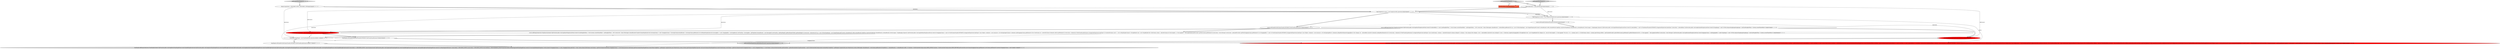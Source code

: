 digraph {
18 [style = filled, label = "source.addDragListener(new DragSourceListener(){@Override public void dragStart(DragSourceEvent event){if (lastDragEndTime > 0 && System.currentTimeMillis() - lastDragEndTime < 100) {event.doit = false}{Rectangle columnBoundsif (headerColumnDragStarted && hoveringColumn != null) {draggingColumn = hoveringColumncolumnBounds = hoveringColumn.getBounds()}if (rowHeaderDragStarted && hoveringRow != null) {draggingRow = hoveringRowint rowFromTop = hoveringRow - getTopIndex()columnBounds = new Rectangle(0,rowFromTop * getItemHeight(),getRowHeaderWidth(),getItemHeight())}{event.doit = falsereturn}GC gc = new GC(this)dragImage = new Image(Display.getCurrent(),columnBounds.width,columnBounds.height)gc.copyArea(dragImage,columnBounds.x,columnBounds.y)event.image = dragImagegc.dispose()}}@Override public void dragSetData(DragSourceEvent event){if (draggingColumn != null) {if (GridColumnTransfer.INSTANCE.isSupportedType(event.dataType)) {List<Object> elements = new ArrayList<>()if (isDragSingleColumn()) {elements.add(draggingColumn.getElement())}{for (GridColumn col : selectedColumns){elements.add(col.getElement())}}event.data = elements}if (TextTransfer.getInstance().isSupportedType(event.dataType)) {if (selectedColumns.size() > 1 && !isDragSingleColumn()) {StringBuilder text = new StringBuilder()for (GridColumn column : selectedColumns){if (text.length() > 0) text.append(\", \")text.append(getLabelProvider().getText(column.getElement()))}event.data = text.toString()}{event.data = getLabelProvider().getText(draggingColumn.getElement())}}}if (draggingRow != null) {if (GridColumnTransfer.INSTANCE.isSupportedType(event.dataType)) {List<Object> elements = new ArrayList<>()if (isDragSingleRow()) {elements.add(getRowElement(draggingRow))}{for (Integer row : selectedRows.keySet()){elements.add(getRowElement(row))}}event.data = elements}if (TextTransfer.getInstance().isSupportedType(event.dataType)) {List<GridColumn> columns = selectedColumnsif (columns.isEmpty()) {columns = this.columns}Set<Integer> rows = selectedRows.keySet()if (rows.isEmpty()) {rows = Collections.singleton(draggingRow)}StringBuilder text = new StringBuilder()for (Integer row : rows){if (text.length() > 0) text.append(\"\")for (int i = 0 i < columns.size() i++){GridColumn column = columns.get(i)String cellText = getContentProvider().getCellText(column.getElement(),getRowElement(row))if (i > 0) text.append(\", \")text.append(cellText)}}event.data = text.toString()}}}@Override public void dragFinished(DragSourceEvent event){draggingColumn = nulldraggingRow = nullif (dragImage != null) {UIUtils.dispose(dragImage)dragImage = null}lastDragEndTime = System.currentTimeMillis()}})@@@6@@@['0', '0', '1']", fillcolor = white, shape = ellipse image = "AAA0AAABBB3BBB"];
2 [style = filled, label = "final DragSource source = new DragSource(this,operations)@@@4@@@['1', '1', '1']", fillcolor = white, shape = ellipse image = "AAA0AAABBB1BBB"];
17 [style = filled, label = "source.setTransfer(GridColumnTransfer.INSTANCE,TextTransfer.getInstance())@@@5@@@['0', '0', '1']", fillcolor = white, shape = ellipse image = "AAA0AAABBB3BBB"];
7 [style = filled, label = "DropTarget dropTarget = new DropTarget(dndControl,operations)@@@39@@@['1', '0', '0']", fillcolor = red, shape = ellipse image = "AAA1AAABBB1BBB"];
19 [style = filled, label = "dropTarget.setTransfer(GridColumnTransfer.INSTANCE,TextTransfer.getInstance())@@@113@@@['0', '0', '1']", fillcolor = white, shape = ellipse image = "AAA0AAABBB3BBB"];
12 [style = filled, label = "addControlDropTarget(dndControl,operations)@@@39@@@['0', '1', '0']", fillcolor = red, shape = ellipse image = "AAA1AAABBB2BBB"];
6 [style = filled, label = "source.addDragListener(new DragSourceListener(){@Override public void dragStart(DragSourceEvent event){if (selectedItem == null || lastDragEndTime > 0 && System.currentTimeMillis() - lastDragEndTime < 100) {event.doit = false}{Rectangle columnBounds = selectedItem.getBounds()GC gc = new GC(this)dragImage = new Image(Display.getCurrent(),columnBounds.width,columnBounds.height)gc.copyArea(dragImage,columnBounds.x,columnBounds.y)event.image = dragImagegc.dispose()}}@Override public void dragSetData(DragSourceEvent event){if (selectedItem != null) {if (DashboardTransfer.INSTANCE.isSupportedType(event.dataType)) {event.data = selectedItem}}}@Override public void dragFinished(DragSourceEvent event){if (dragImage != null) {UIUtils.dispose(dragImage)dragImage = null}lastDragEndTime = System.currentTimeMillis()}})@@@7@@@['1', '1', '0']", fillcolor = white, shape = ellipse image = "AAA0AAABBB1BBB"];
0 [style = filled, label = "final DragSource source = new DragSource(dndControl,operations)@@@5@@@['1', '1', '0']", fillcolor = white, shape = ellipse image = "AAA0AAABBB1BBB"];
9 [style = filled, label = "addDragAndDropSupport['1', '0', '0']", fillcolor = lightgray, shape = diamond image = "AAA0AAABBB1BBB"];
16 [style = filled, label = "dropTarget.addDropListener(new DropTargetListener(){@Override public void dragEnter(DropTargetEvent event){handleDragEvent(event)}@Override public void dragLeave(DropTargetEvent event){handleDragEvent(event)}@Override public void dragOperationChanged(DropTargetEvent event){handleDragEvent(event)}@Override public void dragOver(DropTargetEvent event){handleDragEvent(event)}@Override public void drop(DropTargetEvent event){handleDragEvent(event)if (event.detail == DND.DROP_MOVE) {moveColumns(event)}}@Override public void dropAccept(DropTargetEvent event){handleDragEvent(event)}private void handleDragEvent(DropTargetEvent event){if (!isDropSupported(event)) {event.detail = DND.DROP_NONE}{event.detail = DND.DROP_MOVE}event.feedback = DND.FEEDBACK_SELECT}private boolean isDropSupported(DropTargetEvent event){if (!hoveringOnHeaderDragArea) {return false}if (draggingColumn == null || draggingColumn.getGrid() != this) {return false}GridColumn overColumn = getOverColumn(event)return draggingColumn != overColumn}private GridColumn getOverColumn(DropTargetEvent event){Point dragPoint = getDisplay().map(null,this,new Point(event.x,event.y))return getColumn(dragPoint)}private void moveColumns(DropTargetEvent event){GridColumn overColumn = getOverColumn(event)if (draggingColumn == null || draggingColumn == overColumn) {return}IGridController gridController = getGridController()if (gridController != null) {IGridController.DropLocation locationPoint dropPoint = getDisplay().map(null,this,new Point(event.x,event.y))Rectangle columnBounds = overColumn.getBounds()if (dropPoint.x > columnBounds.x + columnBounds.width / 2) {location = IGridController.DropLocation.DROP_AFTER}{location = IGridController.DropLocation.DROP_BEFORE}gridController.moveColumn(draggingColumn.getElement(),overColumn.getElement(),location)}draggingColumn = null}})@@@114@@@['0', '0', '1']", fillcolor = lightgray, shape = ellipse image = "AAA0AAABBB3BBB"];
1 [style = filled, label = "Label dndControl = item.getTitleLabel()@@@3@@@['1', '1', '0']", fillcolor = white, shape = ellipse image = "AAA0AAABBB1BBB"];
11 [style = filled, label = "addDragAndDropSupport['0', '1', '0']", fillcolor = lightgray, shape = diamond image = "AAA0AAABBB2BBB"];
13 [style = filled, label = "DropTarget dropTarget = new DropTarget(this,operations)@@@112@@@['0', '0', '1']", fillcolor = white, shape = ellipse image = "AAA0AAABBB3BBB"];
8 [style = filled, label = "dropTarget.addDropListener(new DropTargetListener(){@Override public void dragEnter(DropTargetEvent event){handleDragEvent(event)}@Override public void dragLeave(DropTargetEvent event){handleDragEvent(event)}@Override public void dragOperationChanged(DropTargetEvent event){handleDragEvent(event)}@Override public void dragOver(DropTargetEvent event){handleDragEvent(event)}@Override public void drop(DropTargetEvent event){handleDragEvent(event)if (event.detail == DND.DROP_MOVE) {moveDashboard(event)}}@Override public void dropAccept(DropTargetEvent event){handleDragEvent(event)}private void handleDragEvent(DropTargetEvent event){if (!isDropSupported(event)) {event.detail = DND.DROP_NONE}{event.detail = DND.DROP_MOVE}event.feedback = DND.FEEDBACK_SELECT}private boolean isDropSupported(DropTargetEvent event){DashboardItem overItem = getOverItem(event)if (selectedItem == null || overItem == null) {return false}return overItem != selectedItem}private void moveDashboard(DropTargetEvent event){DashboardItem overItem = getOverItem(event)if (selectedItem == null || overItem == null || selectedItem == overItem) {return}List<DashboardItem> newList = new ArrayList<>(items)int newIndex = newList.indexOf(overItem)newList.remove(selectedItem)newList.add(newIndex,selectedItem)DashboardViewConfiguration viewConfiguration = viewContainer.getViewConfiguration()this.setRedraw(false)try {for (DashboardItem item : items.toArray(new DashboardItem(((()){item.dispose()}for (DashboardItem oldItem : newList){DashboardItem newItem = new DashboardItem(this,oldItem.getDashboardId())newItem.copyFrom(oldItem)}}{this.layout(true,true)this.setRedraw(true)}viewConfiguration.saveSettings()}private DashboardItem getOverItem(DropTargetEvent event){Object source = event.getSource()if (source instanceof DropTarget) {Control control = ((DropTarget)source).getControl()for (Composite parent = control.getParent() parent != null parent = parent.getParent()){if (parent instanceof DashboardItem) {return (DashboardItem)parent}}}return null}})@@@41@@@['1', '0', '0']", fillcolor = red, shape = ellipse image = "AAA1AAABBB1BBB"];
14 [style = filled, label = "final int operations = DND.DROP_MOVE | DND.DROP_COPY@@@3@@@['0', '0', '1']", fillcolor = white, shape = ellipse image = "AAA0AAABBB3BBB"];
15 [style = filled, label = "addDragAndDropSupport['0', '0', '1']", fillcolor = lightgray, shape = diamond image = "AAA0AAABBB3BBB"];
10 [style = filled, label = "addControlDropTarget(item.getDashboardControl(),operations)@@@40@@@['0', '1', '0']", fillcolor = lightgray, shape = ellipse image = "AAA0AAABBB2BBB"];
4 [style = filled, label = "source.setTransfer(DashboardTransfer.INSTANCE)@@@6@@@['1', '1', '0']", fillcolor = white, shape = ellipse image = "AAA0AAABBB1BBB"];
5 [style = filled, label = "dropTarget.setTransfer(DashboardTransfer.INSTANCE,TextTransfer.getInstance())@@@40@@@['1', '0', '0']", fillcolor = white, shape = ellipse image = "AAA0AAABBB1BBB"];
3 [style = filled, label = "DashboardItem item@@@2@@@['1', '1', '0']", fillcolor = tomato, shape = box image = "AAA0AAABBB1BBB"];
2->17 [style = bold, label=""];
2->12 [style = solid, label="operations"];
5->8 [style = bold, label=""];
1->7 [style = solid, label="dndControl"];
15->14 [style = bold, label=""];
4->17 [style = dashed, label="0"];
4->6 [style = bold, label=""];
11->1 [style = bold, label=""];
14->2 [style = solid, label="operations"];
2->0 [style = solid, label="operations"];
1->12 [style = solid, label="dndControl"];
19->16 [style = bold, label=""];
7->5 [style = bold, label=""];
2->0 [style = bold, label=""];
12->10 [style = bold, label=""];
13->19 [style = bold, label=""];
2->10 [style = solid, label="operations"];
18->16 [style = solid, label="draggingColumn"];
1->0 [style = solid, label="dndControl"];
0->4 [style = bold, label=""];
14->13 [style = solid, label="operations"];
7->13 [style = dashed, label="0"];
18->13 [style = bold, label=""];
7->12 [style = dashed, label="0"];
0->8 [style = solid, label="source"];
0->2 [style = dashed, label="0"];
1->2 [style = bold, label=""];
14->2 [style = bold, label=""];
9->3 [style = dotted, label="true"];
6->7 [style = bold, label=""];
9->1 [style = bold, label=""];
11->3 [style = dotted, label="true"];
5->19 [style = dashed, label="0"];
2->7 [style = solid, label="operations"];
17->18 [style = bold, label=""];
6->12 [style = bold, label=""];
}
